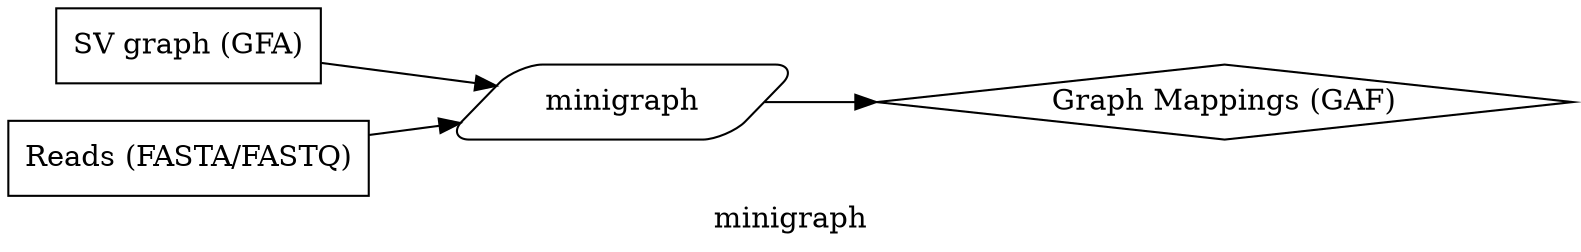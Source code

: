 digraph{
label = "minigraph"
rankdir=LR;

svahaGFA[shape="box", label="SV graph (GFA)"];
readsFA[shape="box", label="Reads (FASTA/FASTQ)"];

minigraph[shape="parallelogram", style="rounded", label="minigraph"];

outputGAF[shape="diamond", label="Graph Mappings (GAF)"];


readsFA -> minigraph;
svahaGFA -> minigraph;
minigraph -> outputGAF;


}
